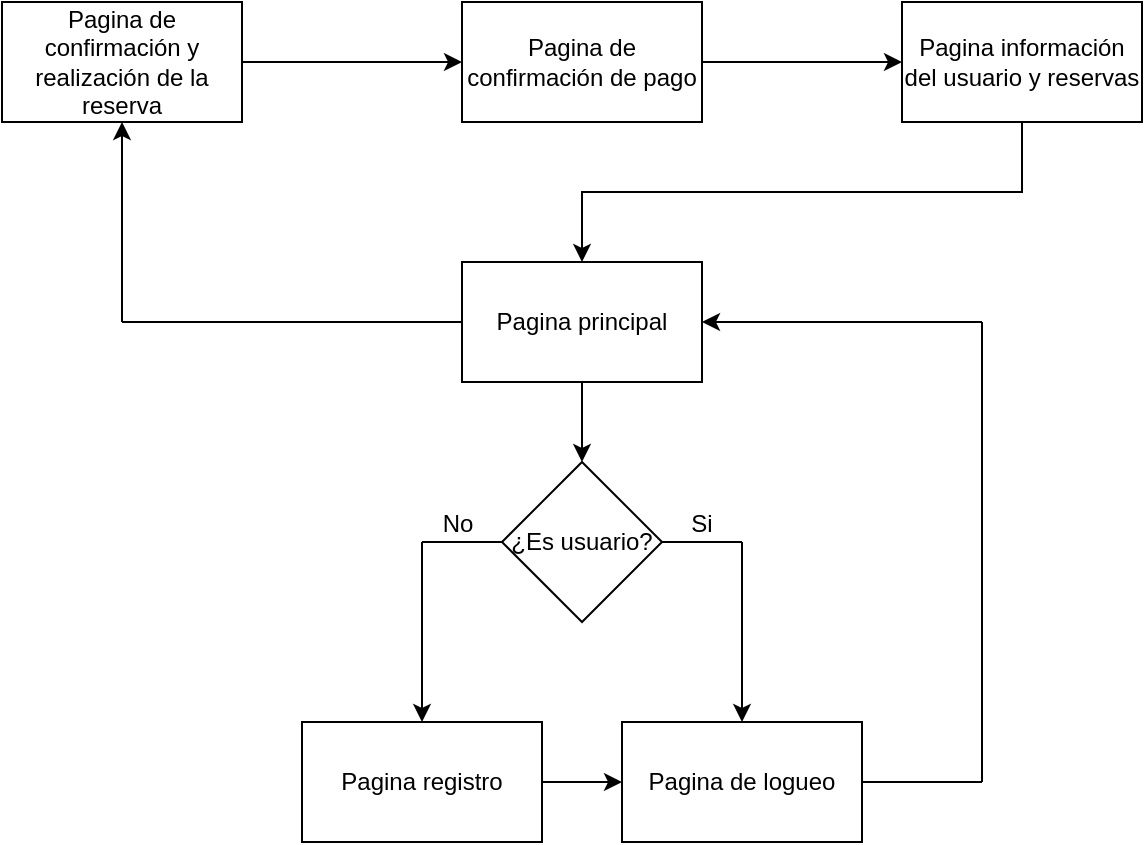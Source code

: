 <mxfile version="15.2.7" type="device"><diagram id="aNGWdY71hgRCvTiXZ4C0" name="Página-1"><mxGraphModel dx="1186" dy="567" grid="1" gridSize="10" guides="1" tooltips="1" connect="1" arrows="1" fold="1" page="1" pageScale="1" pageWidth="827" pageHeight="1169" math="0" shadow="0"><root><mxCell id="0"/><mxCell id="1" parent="0"/><mxCell id="5yYClFu39Hao1A_yLd9c-1" value="Pagina principal" style="rounded=0;whiteSpace=wrap;html=1;" vertex="1" parent="1"><mxGeometry x="330" y="170" width="120" height="60" as="geometry"/></mxCell><mxCell id="5yYClFu39Hao1A_yLd9c-2" value="Pagina registro" style="rounded=0;whiteSpace=wrap;html=1;" vertex="1" parent="1"><mxGeometry x="250" y="400" width="120" height="60" as="geometry"/></mxCell><mxCell id="5yYClFu39Hao1A_yLd9c-3" value="Pagina de logueo" style="rounded=0;whiteSpace=wrap;html=1;" vertex="1" parent="1"><mxGeometry x="410" y="400" width="120" height="60" as="geometry"/></mxCell><mxCell id="5yYClFu39Hao1A_yLd9c-25" style="edgeStyle=orthogonalEdgeStyle;rounded=0;orthogonalLoop=1;jettySize=auto;html=1;exitX=0.5;exitY=1;exitDx=0;exitDy=0;entryX=0.5;entryY=0;entryDx=0;entryDy=0;" edge="1" parent="1" source="5yYClFu39Hao1A_yLd9c-4" target="5yYClFu39Hao1A_yLd9c-1"><mxGeometry relative="1" as="geometry"/></mxCell><mxCell id="5yYClFu39Hao1A_yLd9c-4" value="Pagina información del usuario y reservas" style="rounded=0;whiteSpace=wrap;html=1;" vertex="1" parent="1"><mxGeometry x="550" y="40" width="120" height="60" as="geometry"/></mxCell><mxCell id="5yYClFu39Hao1A_yLd9c-5" value="Pagina de confirmación y realización de la reserva" style="rounded=0;whiteSpace=wrap;html=1;" vertex="1" parent="1"><mxGeometry x="100" y="40" width="120" height="60" as="geometry"/></mxCell><mxCell id="5yYClFu39Hao1A_yLd9c-6" value="Pagina de confirmación de pago" style="rounded=0;whiteSpace=wrap;html=1;" vertex="1" parent="1"><mxGeometry x="330" y="40" width="120" height="60" as="geometry"/></mxCell><mxCell id="5yYClFu39Hao1A_yLd9c-7" value="¿Es usuario?" style="rhombus;whiteSpace=wrap;html=1;" vertex="1" parent="1"><mxGeometry x="350" y="270" width="80" height="80" as="geometry"/></mxCell><mxCell id="5yYClFu39Hao1A_yLd9c-8" value="" style="endArrow=none;html=1;" edge="1" parent="1"><mxGeometry width="50" height="50" relative="1" as="geometry"><mxPoint x="310" y="310" as="sourcePoint"/><mxPoint x="350" y="310" as="targetPoint"/></mxGeometry></mxCell><mxCell id="5yYClFu39Hao1A_yLd9c-9" value="" style="endArrow=classic;html=1;" edge="1" parent="1"><mxGeometry width="50" height="50" relative="1" as="geometry"><mxPoint x="310" y="310" as="sourcePoint"/><mxPoint x="310" y="400" as="targetPoint"/></mxGeometry></mxCell><mxCell id="5yYClFu39Hao1A_yLd9c-10" value="No" style="text;html=1;strokeColor=none;fillColor=none;align=center;verticalAlign=middle;whiteSpace=wrap;rounded=0;" vertex="1" parent="1"><mxGeometry x="308" y="291" width="40" height="20" as="geometry"/></mxCell><mxCell id="5yYClFu39Hao1A_yLd9c-11" value="" style="endArrow=classic;html=1;exitX=0.5;exitY=1;exitDx=0;exitDy=0;entryX=0.5;entryY=0;entryDx=0;entryDy=0;" edge="1" parent="1" source="5yYClFu39Hao1A_yLd9c-1" target="5yYClFu39Hao1A_yLd9c-7"><mxGeometry width="50" height="50" relative="1" as="geometry"><mxPoint x="400" y="470" as="sourcePoint"/><mxPoint x="450" y="420" as="targetPoint"/></mxGeometry></mxCell><mxCell id="5yYClFu39Hao1A_yLd9c-12" value="" style="endArrow=none;html=1;exitX=1;exitY=0.5;exitDx=0;exitDy=0;" edge="1" parent="1" source="5yYClFu39Hao1A_yLd9c-7"><mxGeometry width="50" height="50" relative="1" as="geometry"><mxPoint x="400" y="470" as="sourcePoint"/><mxPoint x="470" y="310" as="targetPoint"/></mxGeometry></mxCell><mxCell id="5yYClFu39Hao1A_yLd9c-13" value="" style="endArrow=classic;html=1;entryX=0.5;entryY=0;entryDx=0;entryDy=0;" edge="1" parent="1" target="5yYClFu39Hao1A_yLd9c-3"><mxGeometry width="50" height="50" relative="1" as="geometry"><mxPoint x="470" y="310" as="sourcePoint"/><mxPoint x="450" y="420" as="targetPoint"/></mxGeometry></mxCell><mxCell id="5yYClFu39Hao1A_yLd9c-14" value="Si" style="text;html=1;strokeColor=none;fillColor=none;align=center;verticalAlign=middle;whiteSpace=wrap;rounded=0;" vertex="1" parent="1"><mxGeometry x="430" y="291" width="40" height="20" as="geometry"/></mxCell><mxCell id="5yYClFu39Hao1A_yLd9c-15" value="" style="endArrow=none;html=1;exitX=1;exitY=0.5;exitDx=0;exitDy=0;" edge="1" parent="1" source="5yYClFu39Hao1A_yLd9c-3"><mxGeometry width="50" height="50" relative="1" as="geometry"><mxPoint x="30" y="450" as="sourcePoint"/><mxPoint x="590" y="430" as="targetPoint"/></mxGeometry></mxCell><mxCell id="5yYClFu39Hao1A_yLd9c-16" value="" style="endArrow=none;html=1;" edge="1" parent="1"><mxGeometry width="50" height="50" relative="1" as="geometry"><mxPoint x="590" y="430" as="sourcePoint"/><mxPoint x="590" y="200" as="targetPoint"/></mxGeometry></mxCell><mxCell id="5yYClFu39Hao1A_yLd9c-17" value="" style="endArrow=classic;html=1;entryX=1;entryY=0.5;entryDx=0;entryDy=0;" edge="1" parent="1" target="5yYClFu39Hao1A_yLd9c-1"><mxGeometry width="50" height="50" relative="1" as="geometry"><mxPoint x="590" y="200" as="sourcePoint"/><mxPoint x="80" y="400" as="targetPoint"/></mxGeometry></mxCell><mxCell id="5yYClFu39Hao1A_yLd9c-18" value="" style="endArrow=classic;html=1;exitX=1;exitY=0.5;exitDx=0;exitDy=0;entryX=0;entryY=0.5;entryDx=0;entryDy=0;" edge="1" parent="1" source="5yYClFu39Hao1A_yLd9c-2" target="5yYClFu39Hao1A_yLd9c-3"><mxGeometry width="50" height="50" relative="1" as="geometry"><mxPoint x="250" y="490" as="sourcePoint"/><mxPoint x="300" y="440" as="targetPoint"/></mxGeometry></mxCell><mxCell id="5yYClFu39Hao1A_yLd9c-19" value="" style="endArrow=none;html=1;entryX=0;entryY=0.5;entryDx=0;entryDy=0;" edge="1" parent="1" target="5yYClFu39Hao1A_yLd9c-1"><mxGeometry width="50" height="50" relative="1" as="geometry"><mxPoint x="160" y="200" as="sourcePoint"/><mxPoint x="300" y="200" as="targetPoint"/></mxGeometry></mxCell><mxCell id="5yYClFu39Hao1A_yLd9c-20" value="" style="endArrow=classic;html=1;entryX=0.5;entryY=1;entryDx=0;entryDy=0;" edge="1" parent="1" target="5yYClFu39Hao1A_yLd9c-5"><mxGeometry width="50" height="50" relative="1" as="geometry"><mxPoint x="160" y="200" as="sourcePoint"/><mxPoint x="300" y="200" as="targetPoint"/></mxGeometry></mxCell><mxCell id="5yYClFu39Hao1A_yLd9c-21" value="" style="endArrow=classic;html=1;exitX=1;exitY=0.5;exitDx=0;exitDy=0;entryX=0;entryY=0.5;entryDx=0;entryDy=0;" edge="1" parent="1" source="5yYClFu39Hao1A_yLd9c-5" target="5yYClFu39Hao1A_yLd9c-6"><mxGeometry width="50" height="50" relative="1" as="geometry"><mxPoint x="250" y="250" as="sourcePoint"/><mxPoint x="300" y="200" as="targetPoint"/></mxGeometry></mxCell><mxCell id="5yYClFu39Hao1A_yLd9c-22" value="" style="endArrow=classic;html=1;exitX=1;exitY=0.5;exitDx=0;exitDy=0;entryX=0;entryY=0.5;entryDx=0;entryDy=0;" edge="1" parent="1" source="5yYClFu39Hao1A_yLd9c-6" target="5yYClFu39Hao1A_yLd9c-4"><mxGeometry width="50" height="50" relative="1" as="geometry"><mxPoint x="250" y="250" as="sourcePoint"/><mxPoint x="300" y="200" as="targetPoint"/></mxGeometry></mxCell></root></mxGraphModel></diagram></mxfile>